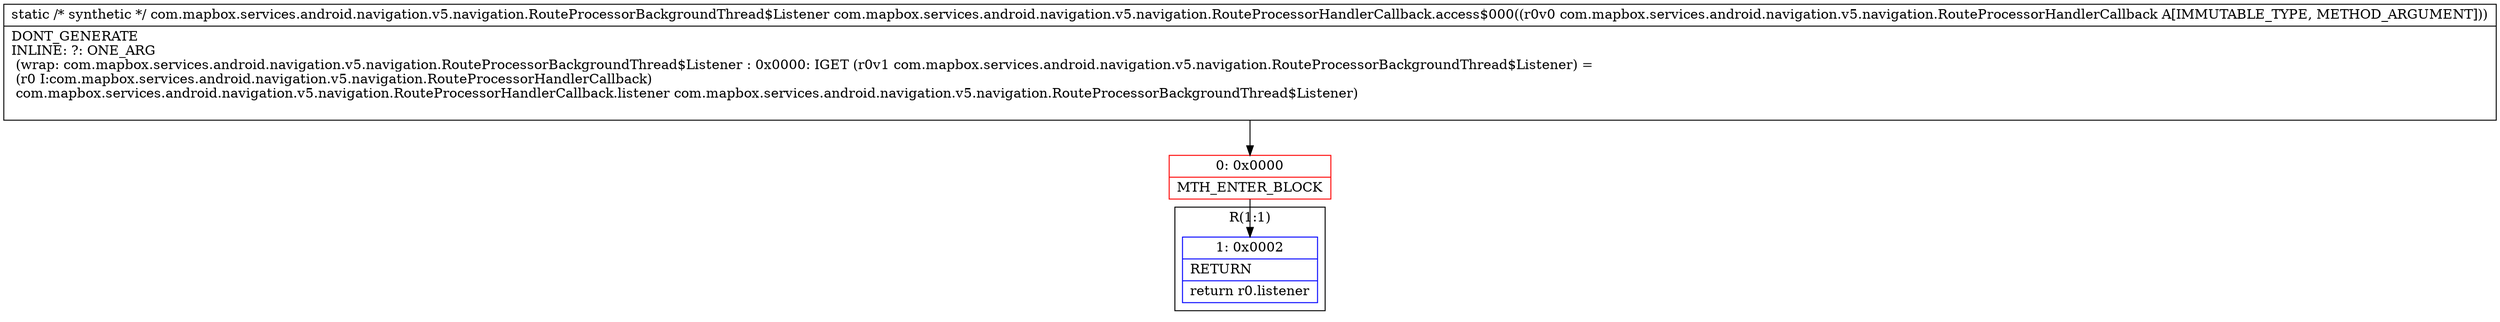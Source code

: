 digraph "CFG forcom.mapbox.services.android.navigation.v5.navigation.RouteProcessorHandlerCallback.access$000(Lcom\/mapbox\/services\/android\/navigation\/v5\/navigation\/RouteProcessorHandlerCallback;)Lcom\/mapbox\/services\/android\/navigation\/v5\/navigation\/RouteProcessorBackgroundThread$Listener;" {
subgraph cluster_Region_999598582 {
label = "R(1:1)";
node [shape=record,color=blue];
Node_1 [shape=record,label="{1\:\ 0x0002|RETURN\l|return r0.listener\l}"];
}
Node_0 [shape=record,color=red,label="{0\:\ 0x0000|MTH_ENTER_BLOCK\l}"];
MethodNode[shape=record,label="{static \/* synthetic *\/ com.mapbox.services.android.navigation.v5.navigation.RouteProcessorBackgroundThread$Listener com.mapbox.services.android.navigation.v5.navigation.RouteProcessorHandlerCallback.access$000((r0v0 com.mapbox.services.android.navigation.v5.navigation.RouteProcessorHandlerCallback A[IMMUTABLE_TYPE, METHOD_ARGUMENT]))  | DONT_GENERATE\lINLINE: ?: ONE_ARG  \l  (wrap: com.mapbox.services.android.navigation.v5.navigation.RouteProcessorBackgroundThread$Listener : 0x0000: IGET  (r0v1 com.mapbox.services.android.navigation.v5.navigation.RouteProcessorBackgroundThread$Listener) = \l  (r0 I:com.mapbox.services.android.navigation.v5.navigation.RouteProcessorHandlerCallback)\l com.mapbox.services.android.navigation.v5.navigation.RouteProcessorHandlerCallback.listener com.mapbox.services.android.navigation.v5.navigation.RouteProcessorBackgroundThread$Listener)\l\l}"];
MethodNode -> Node_0;
Node_0 -> Node_1;
}

